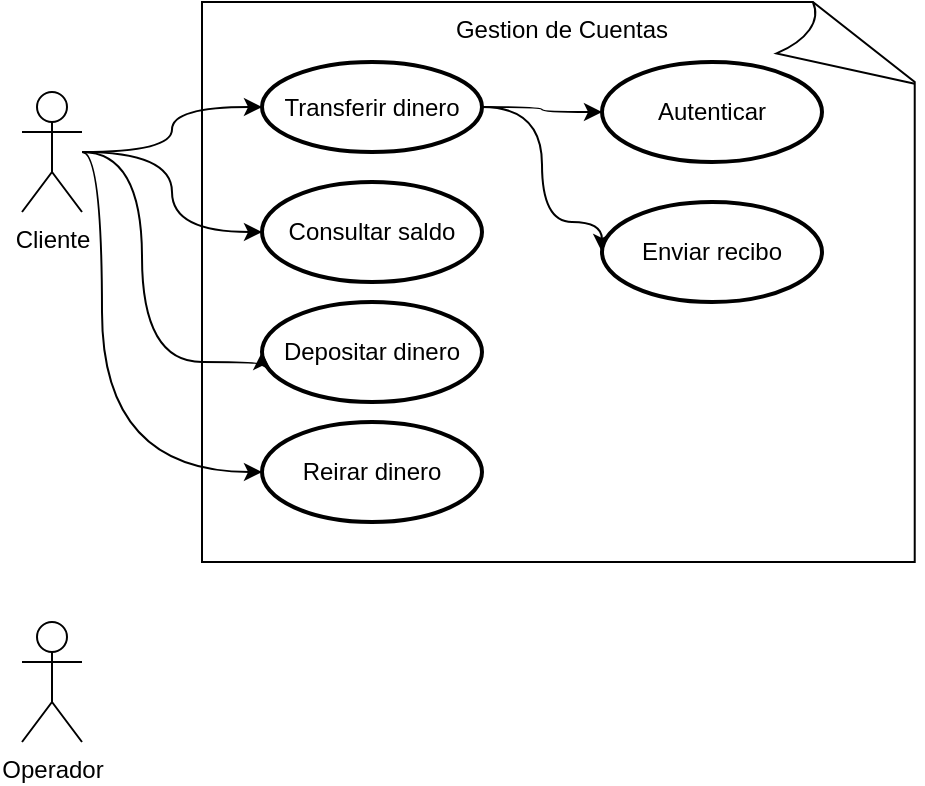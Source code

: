 <mxfile version="23.0.0" type="github">
  <diagram name="Página-1" id="vtzQuZXqH9f9H9y8ayy0">
    <mxGraphModel dx="608" dy="573" grid="1" gridSize="10" guides="1" tooltips="1" connect="1" arrows="1" fold="1" page="1" pageScale="1" pageWidth="827" pageHeight="1169" math="0" shadow="0">
      <root>
        <mxCell id="0" />
        <mxCell id="1" parent="0" />
        <mxCell id="YsSS0be1jV-rPrGmJ0yN-10" value="Gestion de Cuentas" style="whiteSpace=wrap;html=1;shape=mxgraph.basic.document;verticalAlign=top;" vertex="1" parent="1">
          <mxGeometry x="150" y="510" width="360" height="280" as="geometry" />
        </mxCell>
        <mxCell id="YsSS0be1jV-rPrGmJ0yN-6" value="" style="edgeStyle=orthogonalEdgeStyle;rounded=0;orthogonalLoop=1;jettySize=auto;html=1;curved=1;" edge="1" parent="1" source="YsSS0be1jV-rPrGmJ0yN-1" target="YsSS0be1jV-rPrGmJ0yN-5">
          <mxGeometry relative="1" as="geometry" />
        </mxCell>
        <mxCell id="YsSS0be1jV-rPrGmJ0yN-16" style="edgeStyle=orthogonalEdgeStyle;rounded=0;orthogonalLoop=1;jettySize=auto;html=1;curved=1;" edge="1" parent="1" source="YsSS0be1jV-rPrGmJ0yN-1" target="YsSS0be1jV-rPrGmJ0yN-9">
          <mxGeometry relative="1" as="geometry">
            <Array as="points">
              <mxPoint x="100" y="585" />
              <mxPoint x="100" y="745" />
            </Array>
          </mxGeometry>
        </mxCell>
        <mxCell id="YsSS0be1jV-rPrGmJ0yN-1" value="Cliente" style="shape=umlActor;verticalLabelPosition=bottom;verticalAlign=top;html=1;outlineConnect=0;" vertex="1" parent="1">
          <mxGeometry x="60" y="555" width="30" height="60" as="geometry" />
        </mxCell>
        <mxCell id="YsSS0be1jV-rPrGmJ0yN-2" value="Operador" style="shape=umlActor;verticalLabelPosition=bottom;verticalAlign=top;html=1;outlineConnect=0;" vertex="1" parent="1">
          <mxGeometry x="60" y="820" width="30" height="60" as="geometry" />
        </mxCell>
        <mxCell id="YsSS0be1jV-rPrGmJ0yN-5" value="Transferir dinero" style="strokeWidth=2;html=1;shape=mxgraph.flowchart.start_1;whiteSpace=wrap;" vertex="1" parent="1">
          <mxGeometry x="180" y="540" width="110" height="45" as="geometry" />
        </mxCell>
        <mxCell id="YsSS0be1jV-rPrGmJ0yN-7" value="Consultar saldo" style="strokeWidth=2;html=1;shape=mxgraph.flowchart.start_1;whiteSpace=wrap;" vertex="1" parent="1">
          <mxGeometry x="180" y="600" width="110" height="50" as="geometry" />
        </mxCell>
        <mxCell id="YsSS0be1jV-rPrGmJ0yN-8" value="Depositar dinero" style="strokeWidth=2;html=1;shape=mxgraph.flowchart.start_1;whiteSpace=wrap;" vertex="1" parent="1">
          <mxGeometry x="180" y="660" width="110" height="50" as="geometry" />
        </mxCell>
        <mxCell id="YsSS0be1jV-rPrGmJ0yN-9" value="Reirar dinero" style="strokeWidth=2;html=1;shape=mxgraph.flowchart.start_1;whiteSpace=wrap;" vertex="1" parent="1">
          <mxGeometry x="180" y="720" width="110" height="50" as="geometry" />
        </mxCell>
        <mxCell id="YsSS0be1jV-rPrGmJ0yN-11" value="" style="edgeStyle=orthogonalEdgeStyle;rounded=0;orthogonalLoop=1;jettySize=auto;html=1;curved=1;" edge="1" parent="1" source="YsSS0be1jV-rPrGmJ0yN-1" target="YsSS0be1jV-rPrGmJ0yN-7">
          <mxGeometry relative="1" as="geometry">
            <mxPoint x="100" y="595" as="sourcePoint" />
            <mxPoint x="190" y="573" as="targetPoint" />
          </mxGeometry>
        </mxCell>
        <mxCell id="YsSS0be1jV-rPrGmJ0yN-15" style="edgeStyle=orthogonalEdgeStyle;rounded=0;orthogonalLoop=1;jettySize=auto;html=1;entryX=0;entryY=0.5;entryDx=0;entryDy=0;entryPerimeter=0;curved=1;" edge="1" parent="1" source="YsSS0be1jV-rPrGmJ0yN-1" target="YsSS0be1jV-rPrGmJ0yN-8">
          <mxGeometry relative="1" as="geometry">
            <Array as="points">
              <mxPoint x="120" y="585" />
              <mxPoint x="120" y="690" />
              <mxPoint x="180" y="690" />
            </Array>
          </mxGeometry>
        </mxCell>
        <mxCell id="YsSS0be1jV-rPrGmJ0yN-20" style="edgeStyle=orthogonalEdgeStyle;rounded=0;orthogonalLoop=1;jettySize=auto;html=1;curved=1;" edge="1" parent="1" source="YsSS0be1jV-rPrGmJ0yN-5" target="YsSS0be1jV-rPrGmJ0yN-18">
          <mxGeometry relative="1" as="geometry">
            <mxPoint x="290" y="805" as="sourcePoint" />
          </mxGeometry>
        </mxCell>
        <mxCell id="YsSS0be1jV-rPrGmJ0yN-21" value="" style="edgeStyle=orthogonalEdgeStyle;rounded=0;orthogonalLoop=1;jettySize=auto;html=1;curved=1;entryX=0;entryY=0.5;entryDx=0;entryDy=0;entryPerimeter=0;" edge="1" parent="1" source="YsSS0be1jV-rPrGmJ0yN-5" target="YsSS0be1jV-rPrGmJ0yN-19">
          <mxGeometry relative="1" as="geometry">
            <mxPoint x="290" y="805" as="sourcePoint" />
            <Array as="points">
              <mxPoint x="320" y="563" />
              <mxPoint x="320" y="620" />
              <mxPoint x="350" y="620" />
            </Array>
          </mxGeometry>
        </mxCell>
        <mxCell id="YsSS0be1jV-rPrGmJ0yN-18" value="Autenticar" style="strokeWidth=2;html=1;shape=mxgraph.flowchart.start_1;whiteSpace=wrap;" vertex="1" parent="1">
          <mxGeometry x="350" y="540" width="110" height="50" as="geometry" />
        </mxCell>
        <mxCell id="YsSS0be1jV-rPrGmJ0yN-19" value="Enviar recibo" style="strokeWidth=2;html=1;shape=mxgraph.flowchart.start_1;whiteSpace=wrap;" vertex="1" parent="1">
          <mxGeometry x="350" y="610" width="110" height="50" as="geometry" />
        </mxCell>
      </root>
    </mxGraphModel>
  </diagram>
</mxfile>
